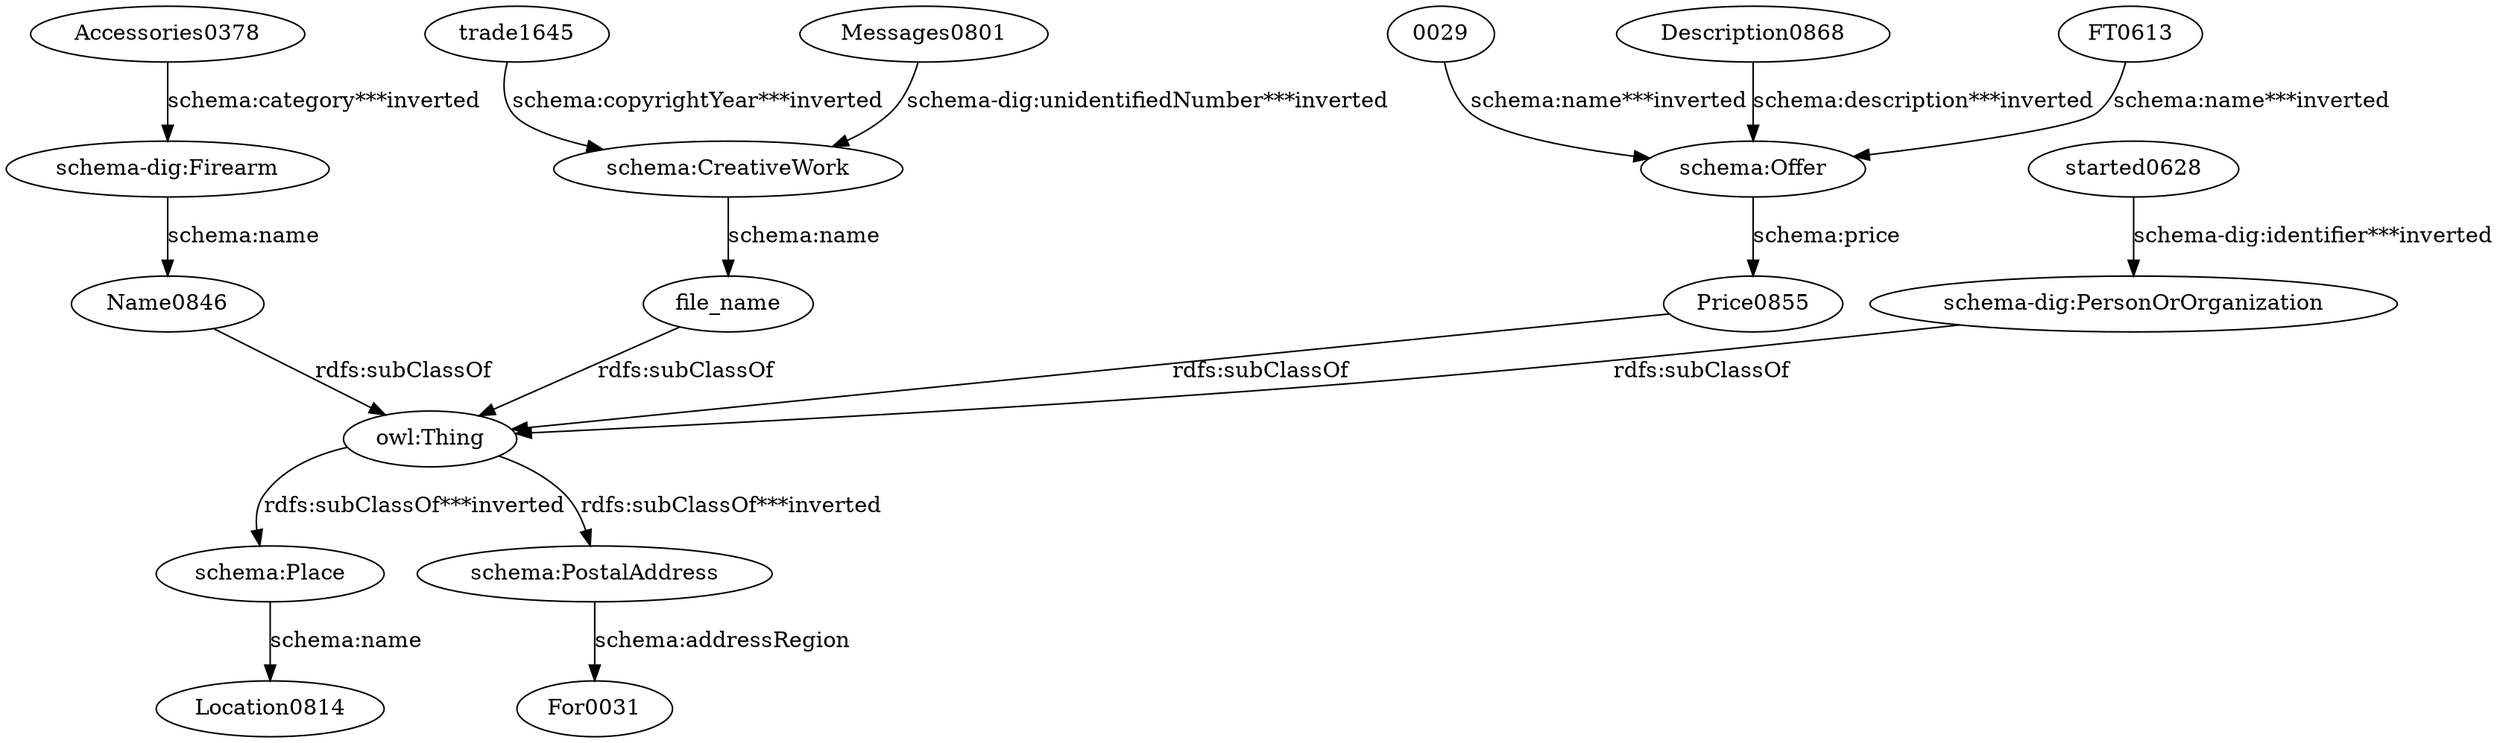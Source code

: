digraph {
  "0029" [type=attribute_name,label="0029"]
  "schema:Offer1" [type=class_uri,label="schema:Offer"]
  Accessories0378 [type=attribute_name,label=Accessories0378]
  "schema-dig:Firearm1" [type=class_uri,label="schema-dig:Firearm"]
  Description0868 [type=attribute_name,label=Description0868]
  FT0613 [type=attribute_name,label=FT0613]
  Messages0801 [type=attribute_name,label=Messages0801]
  "schema:CreativeWork1" [type=class_uri,label="schema:CreativeWork"]
  Name0846 [type=attribute_name,label=Name0846]
  "owl:Thing" [type=special,label="owl:Thing"]
  Price0855 [type=attribute_name,label=Price0855]
  file_name [type=attribute_name,label=file_name]
  "schema:Place1" [type=class_uri,label="schema:Place"]
  "schema:PostalAddress1" [type=class_uri,label="schema:PostalAddress"]
  "schema-dig:PersonOrOrganization1" [type=class_uri,label="schema-dig:PersonOrOrganization"]
  Location0814 [type=attribute_name,label=Location0814]
  For0031 [type=attribute_name,label=For0031]
  started0628 [type=attribute_name,label=started0628]
  trade1645 [type=attribute_name,label=trade1645]
  "0029" -> "schema:Offer1" [type=st_property_uri,label="schema:name***inverted",weight=1]
  Accessories0378 -> "schema-dig:Firearm1" [type=st_property_uri,label="schema:category***inverted",weight=1]
  Description0868 -> "schema:Offer1" [type=st_property_uri,label="schema:description***inverted",weight=1]
  FT0613 -> "schema:Offer1" [type=st_property_uri,label="schema:name***inverted",weight=1]
  Messages0801 -> "schema:CreativeWork1" [type=st_property_uri,label="schema-dig:unidentifiedNumber***inverted",weight=1]
  Name0846 -> "owl:Thing" [label="rdfs:subClassOf",type=inherited,weight=0.3333333333333333]
  Price0855 -> "owl:Thing" [label="rdfs:subClassOf",type=inherited,weight=0.3333333333333333]
  file_name -> "owl:Thing" [label="rdfs:subClassOf",type=inherited,weight=0.3333333333333333]
  "owl:Thing" -> "schema:Place1" [type=inherited,label="rdfs:subClassOf***inverted",weight=0.3333333333333333]
  "owl:Thing" -> "schema:PostalAddress1" [type=inherited,label="rdfs:subClassOf***inverted",weight=0.3333333333333333]
  "schema-dig:Firearm1" -> Name0846 [label="schema:name",type=st_property_uri]
  "schema-dig:PersonOrOrganization1" -> "owl:Thing" [label="rdfs:subClassOf",type=inherited,weight=0.3333333333333333]
  "schema:CreativeWork1" -> file_name [label="schema:name",type=st_property_uri]
  "schema:Offer1" -> Price0855 [label="schema:price",type=st_property_uri]
  "schema:Place1" -> Location0814 [label="schema:name",type=st_property_uri]
  "schema:PostalAddress1" -> For0031 [label="schema:addressRegion",type=st_property_uri]
  started0628 -> "schema-dig:PersonOrOrganization1" [type=st_property_uri,label="schema-dig:identifier***inverted",weight=1]
  trade1645 -> "schema:CreativeWork1" [type=st_property_uri,label="schema:copyrightYear***inverted",weight=1]
}
